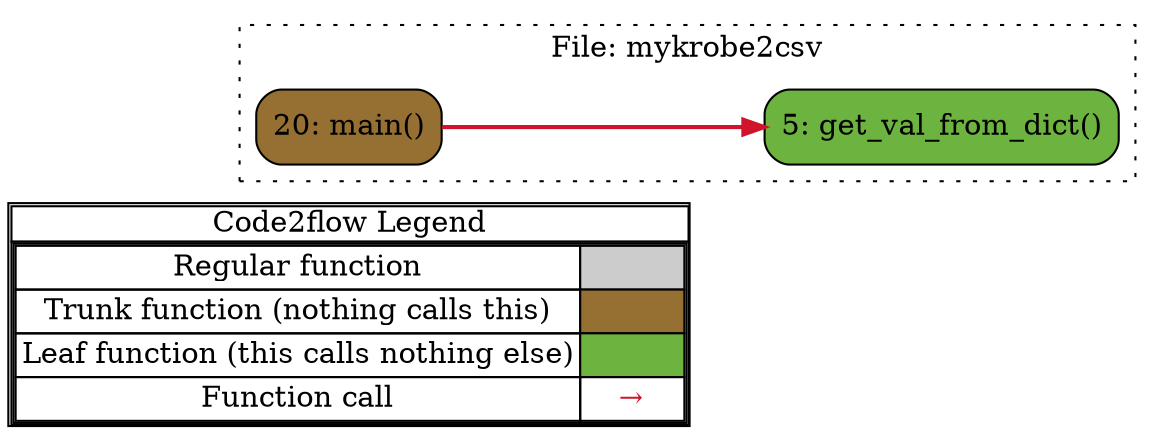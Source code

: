 digraph G {
concentrate=true;
splines="ortho";
rankdir="LR";
subgraph legend{
    rank = min;
    label = "legend";
    Legend [shape=none, margin=0, label = <
        <table cellspacing="0" cellpadding="0" border="1"><tr><td>Code2flow Legend</td></tr><tr><td>
        <table cellspacing="0">
        <tr><td>Regular function</td><td width="50px" bgcolor='#cccccc'></td></tr>
        <tr><td>Trunk function (nothing calls this)</td><td bgcolor='#966F33'></td></tr>
        <tr><td>Leaf function (this calls nothing else)</td><td bgcolor='#6db33f'></td></tr>
        <tr><td>Function call</td><td><font color='#cf142b'>&#8594;</font></td></tr>
        </table></td></tr></table>
        >];
}node_4faa5fbe [label="20: main()" name="mykrobe2csv::main" shape="rect" style="rounded,filled" fillcolor="#966F33" ];
node_cf26e83a [label="5: get_val_from_dict()" name="mykrobe2csv::get_val_from_dict" shape="rect" style="rounded,filled" fillcolor="#6db33f" ];
node_4faa5fbe -> node_cf26e83a [color="#cf142b" penwidth="2"];
node_4faa5fbe -> node_cf26e83a [color="#cf142b" penwidth="2"];
subgraph cluster_fb828958 {
    node_cf26e83a node_4faa5fbe;
    label="File: mykrobe2csv";
    name="mykrobe2csv";
    style="filled";
    graph[style=dotted];
};
}
